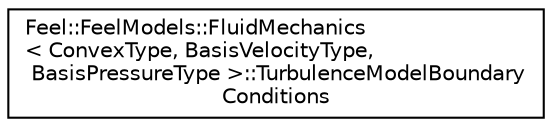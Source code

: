 digraph "Graphical Class Hierarchy"
{
 // LATEX_PDF_SIZE
  edge [fontname="Helvetica",fontsize="10",labelfontname="Helvetica",labelfontsize="10"];
  node [fontname="Helvetica",fontsize="10",shape=record];
  rankdir="LR";
  Node0 [label="Feel::FeelModels::FluidMechanics\l\< ConvexType, BasisVelocityType,\l BasisPressureType \>::TurbulenceModelBoundary\lConditions",height=0.2,width=0.4,color="black", fillcolor="white", style="filled",URL="$structFeel_1_1FeelModels_1_1FluidMechanics_1_1TurbulenceModelBoundaryConditions.html",tooltip=" "];
}
